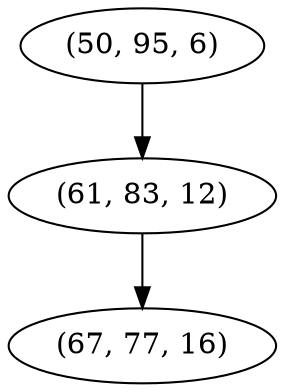 digraph tree {
    "(50, 95, 6)";
    "(61, 83, 12)";
    "(67, 77, 16)";
    "(50, 95, 6)" -> "(61, 83, 12)";
    "(61, 83, 12)" -> "(67, 77, 16)";
}
